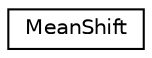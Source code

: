 digraph "Graphical Class Hierarchy"
{
 // LATEX_PDF_SIZE
  edge [fontname="Helvetica",fontsize="10",labelfontname="Helvetica",labelfontsize="10"];
  node [fontname="Helvetica",fontsize="10",shape=record];
  rankdir="LR";
  Node0 [label="MeanShift",height=0.2,width=0.4,color="black", fillcolor="white", style="filled",URL="$classMeanShift.html",tooltip=" "];
}
